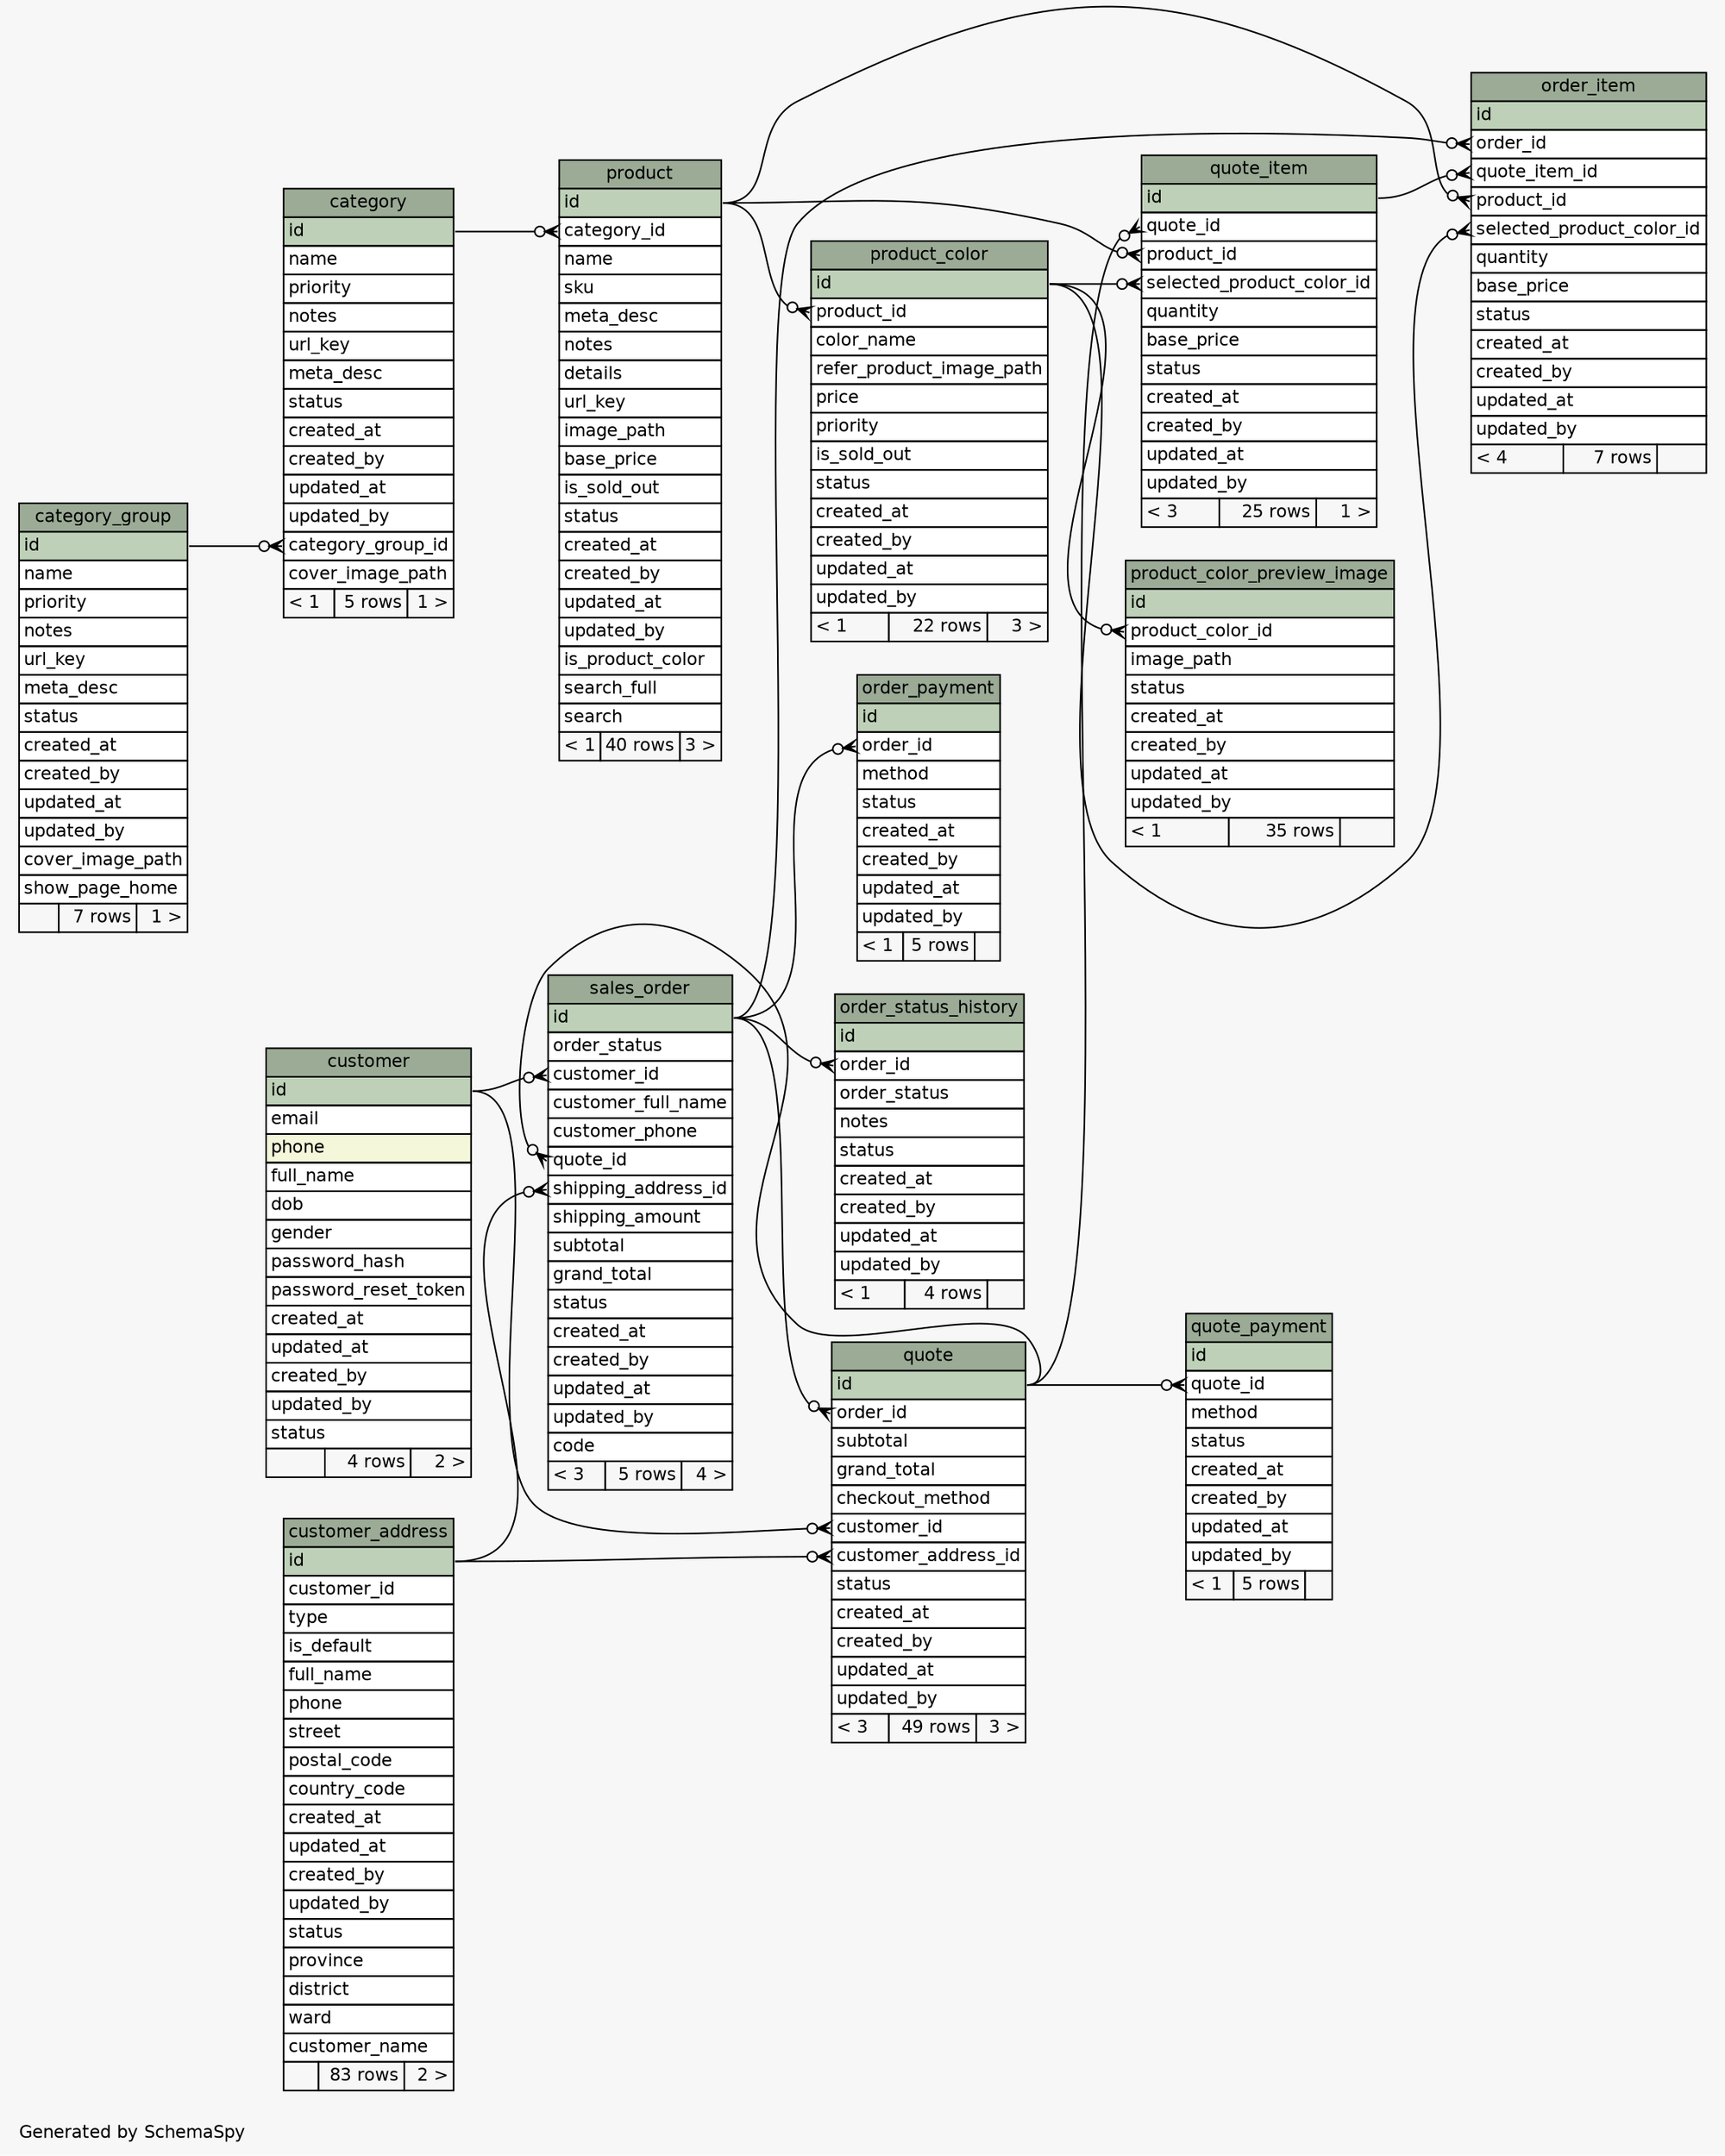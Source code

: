 // dot 2.38.0 on Linux 4.4.0-78-generic
// SchemaSpy rev 590
digraph "largeRelationshipsDiagram" {
  graph [
    rankdir="RL"
    bgcolor="#f7f7f7"
    label="\nGenerated by SchemaSpy"
    labeljust="l"
    nodesep="0.18"
    ranksep="0.46"
    fontname="Helvetica"
    fontsize="11"
  ];
  node [
    fontname="Helvetica"
    fontsize="11"
    shape="plaintext"
  ];
  edge [
    arrowsize="0.8"
  ];
  "category" [
    label=<
    <TABLE BORDER="0" CELLBORDER="1" CELLSPACING="0" BGCOLOR="#ffffff">
      <TR><TD COLSPAN="3" BGCOLOR="#9bab96" ALIGN="CENTER">category</TD></TR>
      <TR><TD PORT="id" COLSPAN="3" BGCOLOR="#bed1b8" ALIGN="LEFT">id</TD></TR>
      <TR><TD PORT="name" COLSPAN="3" ALIGN="LEFT">name</TD></TR>
      <TR><TD PORT="priority" COLSPAN="3" ALIGN="LEFT">priority</TD></TR>
      <TR><TD PORT="notes" COLSPAN="3" ALIGN="LEFT">notes</TD></TR>
      <TR><TD PORT="url_key" COLSPAN="3" ALIGN="LEFT">url_key</TD></TR>
      <TR><TD PORT="meta_desc" COLSPAN="3" ALIGN="LEFT">meta_desc</TD></TR>
      <TR><TD PORT="status" COLSPAN="3" ALIGN="LEFT">status</TD></TR>
      <TR><TD PORT="created_at" COLSPAN="3" ALIGN="LEFT">created_at</TD></TR>
      <TR><TD PORT="created_by" COLSPAN="3" ALIGN="LEFT">created_by</TD></TR>
      <TR><TD PORT="updated_at" COLSPAN="3" ALIGN="LEFT">updated_at</TD></TR>
      <TR><TD PORT="updated_by" COLSPAN="3" ALIGN="LEFT">updated_by</TD></TR>
      <TR><TD PORT="category_group_id" COLSPAN="3" ALIGN="LEFT">category_group_id</TD></TR>
      <TR><TD PORT="cover_image_path" COLSPAN="3" ALIGN="LEFT">cover_image_path</TD></TR>
      <TR><TD ALIGN="LEFT" BGCOLOR="#f7f7f7">&lt; 1</TD><TD ALIGN="RIGHT" BGCOLOR="#f7f7f7">5 rows</TD><TD ALIGN="RIGHT" BGCOLOR="#f7f7f7">1 &gt;</TD></TR>
    </TABLE>>
    URL="tables/category.html"
    tooltip="category"
  ];
  "category_group" [
    label=<
    <TABLE BORDER="0" CELLBORDER="1" CELLSPACING="0" BGCOLOR="#ffffff">
      <TR><TD COLSPAN="3" BGCOLOR="#9bab96" ALIGN="CENTER">category_group</TD></TR>
      <TR><TD PORT="id" COLSPAN="3" BGCOLOR="#bed1b8" ALIGN="LEFT">id</TD></TR>
      <TR><TD PORT="name" COLSPAN="3" ALIGN="LEFT">name</TD></TR>
      <TR><TD PORT="priority" COLSPAN="3" ALIGN="LEFT">priority</TD></TR>
      <TR><TD PORT="notes" COLSPAN="3" ALIGN="LEFT">notes</TD></TR>
      <TR><TD PORT="url_key" COLSPAN="3" ALIGN="LEFT">url_key</TD></TR>
      <TR><TD PORT="meta_desc" COLSPAN="3" ALIGN="LEFT">meta_desc</TD></TR>
      <TR><TD PORT="status" COLSPAN="3" ALIGN="LEFT">status</TD></TR>
      <TR><TD PORT="created_at" COLSPAN="3" ALIGN="LEFT">created_at</TD></TR>
      <TR><TD PORT="created_by" COLSPAN="3" ALIGN="LEFT">created_by</TD></TR>
      <TR><TD PORT="updated_at" COLSPAN="3" ALIGN="LEFT">updated_at</TD></TR>
      <TR><TD PORT="updated_by" COLSPAN="3" ALIGN="LEFT">updated_by</TD></TR>
      <TR><TD PORT="cover_image_path" COLSPAN="3" ALIGN="LEFT">cover_image_path</TD></TR>
      <TR><TD PORT="show_page_home" COLSPAN="3" ALIGN="LEFT">show_page_home</TD></TR>
      <TR><TD ALIGN="LEFT" BGCOLOR="#f7f7f7">  </TD><TD ALIGN="RIGHT" BGCOLOR="#f7f7f7">7 rows</TD><TD ALIGN="RIGHT" BGCOLOR="#f7f7f7">1 &gt;</TD></TR>
    </TABLE>>
    URL="tables/category_group.html"
    tooltip="category_group"
  ];
  "customer" [
    label=<
    <TABLE BORDER="0" CELLBORDER="1" CELLSPACING="0" BGCOLOR="#ffffff">
      <TR><TD COLSPAN="3" BGCOLOR="#9bab96" ALIGN="CENTER">customer</TD></TR>
      <TR><TD PORT="id" COLSPAN="3" BGCOLOR="#bed1b8" ALIGN="LEFT">id</TD></TR>
      <TR><TD PORT="email" COLSPAN="3" ALIGN="LEFT">email</TD></TR>
      <TR><TD PORT="phone" COLSPAN="3" BGCOLOR="#f4f7da" ALIGN="LEFT">phone</TD></TR>
      <TR><TD PORT="full_name" COLSPAN="3" ALIGN="LEFT">full_name</TD></TR>
      <TR><TD PORT="dob" COLSPAN="3" ALIGN="LEFT">dob</TD></TR>
      <TR><TD PORT="gender" COLSPAN="3" ALIGN="LEFT">gender</TD></TR>
      <TR><TD PORT="password_hash" COLSPAN="3" ALIGN="LEFT">password_hash</TD></TR>
      <TR><TD PORT="password_reset_token" COLSPAN="3" ALIGN="LEFT">password_reset_token</TD></TR>
      <TR><TD PORT="created_at" COLSPAN="3" ALIGN="LEFT">created_at</TD></TR>
      <TR><TD PORT="updated_at" COLSPAN="3" ALIGN="LEFT">updated_at</TD></TR>
      <TR><TD PORT="created_by" COLSPAN="3" ALIGN="LEFT">created_by</TD></TR>
      <TR><TD PORT="updated_by" COLSPAN="3" ALIGN="LEFT">updated_by</TD></TR>
      <TR><TD PORT="status" COLSPAN="3" ALIGN="LEFT">status</TD></TR>
      <TR><TD ALIGN="LEFT" BGCOLOR="#f7f7f7">  </TD><TD ALIGN="RIGHT" BGCOLOR="#f7f7f7">4 rows</TD><TD ALIGN="RIGHT" BGCOLOR="#f7f7f7">2 &gt;</TD></TR>
    </TABLE>>
    URL="tables/customer.html"
    tooltip="customer"
  ];
  "customer_address" [
    label=<
    <TABLE BORDER="0" CELLBORDER="1" CELLSPACING="0" BGCOLOR="#ffffff">
      <TR><TD COLSPAN="3" BGCOLOR="#9bab96" ALIGN="CENTER">customer_address</TD></TR>
      <TR><TD PORT="id" COLSPAN="3" BGCOLOR="#bed1b8" ALIGN="LEFT">id</TD></TR>
      <TR><TD PORT="customer_id" COLSPAN="3" ALIGN="LEFT">customer_id</TD></TR>
      <TR><TD PORT="type" COLSPAN="3" ALIGN="LEFT">type</TD></TR>
      <TR><TD PORT="is_default" COLSPAN="3" ALIGN="LEFT">is_default</TD></TR>
      <TR><TD PORT="full_name" COLSPAN="3" ALIGN="LEFT">full_name</TD></TR>
      <TR><TD PORT="phone" COLSPAN="3" ALIGN="LEFT">phone</TD></TR>
      <TR><TD PORT="street" COLSPAN="3" ALIGN="LEFT">street</TD></TR>
      <TR><TD PORT="postal_code" COLSPAN="3" ALIGN="LEFT">postal_code</TD></TR>
      <TR><TD PORT="country_code" COLSPAN="3" ALIGN="LEFT">country_code</TD></TR>
      <TR><TD PORT="created_at" COLSPAN="3" ALIGN="LEFT">created_at</TD></TR>
      <TR><TD PORT="updated_at" COLSPAN="3" ALIGN="LEFT">updated_at</TD></TR>
      <TR><TD PORT="created_by" COLSPAN="3" ALIGN="LEFT">created_by</TD></TR>
      <TR><TD PORT="updated_by" COLSPAN="3" ALIGN="LEFT">updated_by</TD></TR>
      <TR><TD PORT="status" COLSPAN="3" ALIGN="LEFT">status</TD></TR>
      <TR><TD PORT="province" COLSPAN="3" ALIGN="LEFT">province</TD></TR>
      <TR><TD PORT="district" COLSPAN="3" ALIGN="LEFT">district</TD></TR>
      <TR><TD PORT="ward" COLSPAN="3" ALIGN="LEFT">ward</TD></TR>
      <TR><TD PORT="customer_name" COLSPAN="3" ALIGN="LEFT">customer_name</TD></TR>
      <TR><TD ALIGN="LEFT" BGCOLOR="#f7f7f7">  </TD><TD ALIGN="RIGHT" BGCOLOR="#f7f7f7">83 rows</TD><TD ALIGN="RIGHT" BGCOLOR="#f7f7f7">2 &gt;</TD></TR>
    </TABLE>>
    URL="tables/customer_address.html"
    tooltip="customer_address"
  ];
  "order_item" [
    label=<
    <TABLE BORDER="0" CELLBORDER="1" CELLSPACING="0" BGCOLOR="#ffffff">
      <TR><TD COLSPAN="3" BGCOLOR="#9bab96" ALIGN="CENTER">order_item</TD></TR>
      <TR><TD PORT="id" COLSPAN="3" BGCOLOR="#bed1b8" ALIGN="LEFT">id</TD></TR>
      <TR><TD PORT="order_id" COLSPAN="3" ALIGN="LEFT">order_id</TD></TR>
      <TR><TD PORT="quote_item_id" COLSPAN="3" ALIGN="LEFT">quote_item_id</TD></TR>
      <TR><TD PORT="product_id" COLSPAN="3" ALIGN="LEFT">product_id</TD></TR>
      <TR><TD PORT="selected_product_color_id" COLSPAN="3" ALIGN="LEFT">selected_product_color_id</TD></TR>
      <TR><TD PORT="quantity" COLSPAN="3" ALIGN="LEFT">quantity</TD></TR>
      <TR><TD PORT="base_price" COLSPAN="3" ALIGN="LEFT">base_price</TD></TR>
      <TR><TD PORT="status" COLSPAN="3" ALIGN="LEFT">status</TD></TR>
      <TR><TD PORT="created_at" COLSPAN="3" ALIGN="LEFT">created_at</TD></TR>
      <TR><TD PORT="created_by" COLSPAN="3" ALIGN="LEFT">created_by</TD></TR>
      <TR><TD PORT="updated_at" COLSPAN="3" ALIGN="LEFT">updated_at</TD></TR>
      <TR><TD PORT="updated_by" COLSPAN="3" ALIGN="LEFT">updated_by</TD></TR>
      <TR><TD ALIGN="LEFT" BGCOLOR="#f7f7f7">&lt; 4</TD><TD ALIGN="RIGHT" BGCOLOR="#f7f7f7">7 rows</TD><TD ALIGN="RIGHT" BGCOLOR="#f7f7f7">  </TD></TR>
    </TABLE>>
    URL="tables/order_item.html"
    tooltip="order_item"
  ];
  "order_payment" [
    label=<
    <TABLE BORDER="0" CELLBORDER="1" CELLSPACING="0" BGCOLOR="#ffffff">
      <TR><TD COLSPAN="3" BGCOLOR="#9bab96" ALIGN="CENTER">order_payment</TD></TR>
      <TR><TD PORT="id" COLSPAN="3" BGCOLOR="#bed1b8" ALIGN="LEFT">id</TD></TR>
      <TR><TD PORT="order_id" COLSPAN="3" ALIGN="LEFT">order_id</TD></TR>
      <TR><TD PORT="method" COLSPAN="3" ALIGN="LEFT">method</TD></TR>
      <TR><TD PORT="status" COLSPAN="3" ALIGN="LEFT">status</TD></TR>
      <TR><TD PORT="created_at" COLSPAN="3" ALIGN="LEFT">created_at</TD></TR>
      <TR><TD PORT="created_by" COLSPAN="3" ALIGN="LEFT">created_by</TD></TR>
      <TR><TD PORT="updated_at" COLSPAN="3" ALIGN="LEFT">updated_at</TD></TR>
      <TR><TD PORT="updated_by" COLSPAN="3" ALIGN="LEFT">updated_by</TD></TR>
      <TR><TD ALIGN="LEFT" BGCOLOR="#f7f7f7">&lt; 1</TD><TD ALIGN="RIGHT" BGCOLOR="#f7f7f7">5 rows</TD><TD ALIGN="RIGHT" BGCOLOR="#f7f7f7">  </TD></TR>
    </TABLE>>
    URL="tables/order_payment.html"
    tooltip="order_payment"
  ];
  "order_status_history" [
    label=<
    <TABLE BORDER="0" CELLBORDER="1" CELLSPACING="0" BGCOLOR="#ffffff">
      <TR><TD COLSPAN="3" BGCOLOR="#9bab96" ALIGN="CENTER">order_status_history</TD></TR>
      <TR><TD PORT="id" COLSPAN="3" BGCOLOR="#bed1b8" ALIGN="LEFT">id</TD></TR>
      <TR><TD PORT="order_id" COLSPAN="3" ALIGN="LEFT">order_id</TD></TR>
      <TR><TD PORT="order_status" COLSPAN="3" ALIGN="LEFT">order_status</TD></TR>
      <TR><TD PORT="notes" COLSPAN="3" ALIGN="LEFT">notes</TD></TR>
      <TR><TD PORT="status" COLSPAN="3" ALIGN="LEFT">status</TD></TR>
      <TR><TD PORT="created_at" COLSPAN="3" ALIGN="LEFT">created_at</TD></TR>
      <TR><TD PORT="created_by" COLSPAN="3" ALIGN="LEFT">created_by</TD></TR>
      <TR><TD PORT="updated_at" COLSPAN="3" ALIGN="LEFT">updated_at</TD></TR>
      <TR><TD PORT="updated_by" COLSPAN="3" ALIGN="LEFT">updated_by</TD></TR>
      <TR><TD ALIGN="LEFT" BGCOLOR="#f7f7f7">&lt; 1</TD><TD ALIGN="RIGHT" BGCOLOR="#f7f7f7">4 rows</TD><TD ALIGN="RIGHT" BGCOLOR="#f7f7f7">  </TD></TR>
    </TABLE>>
    URL="tables/order_status_history.html"
    tooltip="order_status_history"
  ];
  "product" [
    label=<
    <TABLE BORDER="0" CELLBORDER="1" CELLSPACING="0" BGCOLOR="#ffffff">
      <TR><TD COLSPAN="3" BGCOLOR="#9bab96" ALIGN="CENTER">product</TD></TR>
      <TR><TD PORT="id" COLSPAN="3" BGCOLOR="#bed1b8" ALIGN="LEFT">id</TD></TR>
      <TR><TD PORT="category_id" COLSPAN="3" ALIGN="LEFT">category_id</TD></TR>
      <TR><TD PORT="name" COLSPAN="3" ALIGN="LEFT">name</TD></TR>
      <TR><TD PORT="sku" COLSPAN="3" ALIGN="LEFT">sku</TD></TR>
      <TR><TD PORT="meta_desc" COLSPAN="3" ALIGN="LEFT">meta_desc</TD></TR>
      <TR><TD PORT="notes" COLSPAN="3" ALIGN="LEFT">notes</TD></TR>
      <TR><TD PORT="details" COLSPAN="3" ALIGN="LEFT">details</TD></TR>
      <TR><TD PORT="url_key" COLSPAN="3" ALIGN="LEFT">url_key</TD></TR>
      <TR><TD PORT="image_path" COLSPAN="3" ALIGN="LEFT">image_path</TD></TR>
      <TR><TD PORT="base_price" COLSPAN="3" ALIGN="LEFT">base_price</TD></TR>
      <TR><TD PORT="is_sold_out" COLSPAN="3" ALIGN="LEFT">is_sold_out</TD></TR>
      <TR><TD PORT="status" COLSPAN="3" ALIGN="LEFT">status</TD></TR>
      <TR><TD PORT="created_at" COLSPAN="3" ALIGN="LEFT">created_at</TD></TR>
      <TR><TD PORT="created_by" COLSPAN="3" ALIGN="LEFT">created_by</TD></TR>
      <TR><TD PORT="updated_at" COLSPAN="3" ALIGN="LEFT">updated_at</TD></TR>
      <TR><TD PORT="updated_by" COLSPAN="3" ALIGN="LEFT">updated_by</TD></TR>
      <TR><TD PORT="is_product_color" COLSPAN="3" ALIGN="LEFT">is_product_color</TD></TR>
      <TR><TD PORT="search_full" COLSPAN="3" ALIGN="LEFT">search_full</TD></TR>
      <TR><TD PORT="search" COLSPAN="3" ALIGN="LEFT">search</TD></TR>
      <TR><TD ALIGN="LEFT" BGCOLOR="#f7f7f7">&lt; 1</TD><TD ALIGN="RIGHT" BGCOLOR="#f7f7f7">40 rows</TD><TD ALIGN="RIGHT" BGCOLOR="#f7f7f7">3 &gt;</TD></TR>
    </TABLE>>
    URL="tables/product.html"
    tooltip="product"
  ];
  "product_color" [
    label=<
    <TABLE BORDER="0" CELLBORDER="1" CELLSPACING="0" BGCOLOR="#ffffff">
      <TR><TD COLSPAN="3" BGCOLOR="#9bab96" ALIGN="CENTER">product_color</TD></TR>
      <TR><TD PORT="id" COLSPAN="3" BGCOLOR="#bed1b8" ALIGN="LEFT">id</TD></TR>
      <TR><TD PORT="product_id" COLSPAN="3" ALIGN="LEFT">product_id</TD></TR>
      <TR><TD PORT="color_name" COLSPAN="3" ALIGN="LEFT">color_name</TD></TR>
      <TR><TD PORT="refer_product_image_path" COLSPAN="3" ALIGN="LEFT">refer_product_image_path</TD></TR>
      <TR><TD PORT="price" COLSPAN="3" ALIGN="LEFT">price</TD></TR>
      <TR><TD PORT="priority" COLSPAN="3" ALIGN="LEFT">priority</TD></TR>
      <TR><TD PORT="is_sold_out" COLSPAN="3" ALIGN="LEFT">is_sold_out</TD></TR>
      <TR><TD PORT="status" COLSPAN="3" ALIGN="LEFT">status</TD></TR>
      <TR><TD PORT="created_at" COLSPAN="3" ALIGN="LEFT">created_at</TD></TR>
      <TR><TD PORT="created_by" COLSPAN="3" ALIGN="LEFT">created_by</TD></TR>
      <TR><TD PORT="updated_at" COLSPAN="3" ALIGN="LEFT">updated_at</TD></TR>
      <TR><TD PORT="updated_by" COLSPAN="3" ALIGN="LEFT">updated_by</TD></TR>
      <TR><TD ALIGN="LEFT" BGCOLOR="#f7f7f7">&lt; 1</TD><TD ALIGN="RIGHT" BGCOLOR="#f7f7f7">22 rows</TD><TD ALIGN="RIGHT" BGCOLOR="#f7f7f7">3 &gt;</TD></TR>
    </TABLE>>
    URL="tables/product_color.html"
    tooltip="product_color"
  ];
  "product_color_preview_image" [
    label=<
    <TABLE BORDER="0" CELLBORDER="1" CELLSPACING="0" BGCOLOR="#ffffff">
      <TR><TD COLSPAN="3" BGCOLOR="#9bab96" ALIGN="CENTER">product_color_preview_image</TD></TR>
      <TR><TD PORT="id" COLSPAN="3" BGCOLOR="#bed1b8" ALIGN="LEFT">id</TD></TR>
      <TR><TD PORT="product_color_id" COLSPAN="3" ALIGN="LEFT">product_color_id</TD></TR>
      <TR><TD PORT="image_path" COLSPAN="3" ALIGN="LEFT">image_path</TD></TR>
      <TR><TD PORT="status" COLSPAN="3" ALIGN="LEFT">status</TD></TR>
      <TR><TD PORT="created_at" COLSPAN="3" ALIGN="LEFT">created_at</TD></TR>
      <TR><TD PORT="created_by" COLSPAN="3" ALIGN="LEFT">created_by</TD></TR>
      <TR><TD PORT="updated_at" COLSPAN="3" ALIGN="LEFT">updated_at</TD></TR>
      <TR><TD PORT="updated_by" COLSPAN="3" ALIGN="LEFT">updated_by</TD></TR>
      <TR><TD ALIGN="LEFT" BGCOLOR="#f7f7f7">&lt; 1</TD><TD ALIGN="RIGHT" BGCOLOR="#f7f7f7">35 rows</TD><TD ALIGN="RIGHT" BGCOLOR="#f7f7f7">  </TD></TR>
    </TABLE>>
    URL="tables/product_color_preview_image.html"
    tooltip="product_color_preview_image"
  ];
  "quote" [
    label=<
    <TABLE BORDER="0" CELLBORDER="1" CELLSPACING="0" BGCOLOR="#ffffff">
      <TR><TD COLSPAN="3" BGCOLOR="#9bab96" ALIGN="CENTER">quote</TD></TR>
      <TR><TD PORT="id" COLSPAN="3" BGCOLOR="#bed1b8" ALIGN="LEFT">id</TD></TR>
      <TR><TD PORT="order_id" COLSPAN="3" ALIGN="LEFT">order_id</TD></TR>
      <TR><TD PORT="subtotal" COLSPAN="3" ALIGN="LEFT">subtotal</TD></TR>
      <TR><TD PORT="grand_total" COLSPAN="3" ALIGN="LEFT">grand_total</TD></TR>
      <TR><TD PORT="checkout_method" COLSPAN="3" ALIGN="LEFT">checkout_method</TD></TR>
      <TR><TD PORT="customer_id" COLSPAN="3" ALIGN="LEFT">customer_id</TD></TR>
      <TR><TD PORT="customer_address_id" COLSPAN="3" ALIGN="LEFT">customer_address_id</TD></TR>
      <TR><TD PORT="status" COLSPAN="3" ALIGN="LEFT">status</TD></TR>
      <TR><TD PORT="created_at" COLSPAN="3" ALIGN="LEFT">created_at</TD></TR>
      <TR><TD PORT="created_by" COLSPAN="3" ALIGN="LEFT">created_by</TD></TR>
      <TR><TD PORT="updated_at" COLSPAN="3" ALIGN="LEFT">updated_at</TD></TR>
      <TR><TD PORT="updated_by" COLSPAN="3" ALIGN="LEFT">updated_by</TD></TR>
      <TR><TD ALIGN="LEFT" BGCOLOR="#f7f7f7">&lt; 3</TD><TD ALIGN="RIGHT" BGCOLOR="#f7f7f7">49 rows</TD><TD ALIGN="RIGHT" BGCOLOR="#f7f7f7">3 &gt;</TD></TR>
    </TABLE>>
    URL="tables/quote.html"
    tooltip="quote"
  ];
  "quote_item" [
    label=<
    <TABLE BORDER="0" CELLBORDER="1" CELLSPACING="0" BGCOLOR="#ffffff">
      <TR><TD COLSPAN="3" BGCOLOR="#9bab96" ALIGN="CENTER">quote_item</TD></TR>
      <TR><TD PORT="id" COLSPAN="3" BGCOLOR="#bed1b8" ALIGN="LEFT">id</TD></TR>
      <TR><TD PORT="quote_id" COLSPAN="3" ALIGN="LEFT">quote_id</TD></TR>
      <TR><TD PORT="product_id" COLSPAN="3" ALIGN="LEFT">product_id</TD></TR>
      <TR><TD PORT="selected_product_color_id" COLSPAN="3" ALIGN="LEFT">selected_product_color_id</TD></TR>
      <TR><TD PORT="quantity" COLSPAN="3" ALIGN="LEFT">quantity</TD></TR>
      <TR><TD PORT="base_price" COLSPAN="3" ALIGN="LEFT">base_price</TD></TR>
      <TR><TD PORT="status" COLSPAN="3" ALIGN="LEFT">status</TD></TR>
      <TR><TD PORT="created_at" COLSPAN="3" ALIGN="LEFT">created_at</TD></TR>
      <TR><TD PORT="created_by" COLSPAN="3" ALIGN="LEFT">created_by</TD></TR>
      <TR><TD PORT="updated_at" COLSPAN="3" ALIGN="LEFT">updated_at</TD></TR>
      <TR><TD PORT="updated_by" COLSPAN="3" ALIGN="LEFT">updated_by</TD></TR>
      <TR><TD ALIGN="LEFT" BGCOLOR="#f7f7f7">&lt; 3</TD><TD ALIGN="RIGHT" BGCOLOR="#f7f7f7">25 rows</TD><TD ALIGN="RIGHT" BGCOLOR="#f7f7f7">1 &gt;</TD></TR>
    </TABLE>>
    URL="tables/quote_item.html"
    tooltip="quote_item"
  ];
  "quote_payment" [
    label=<
    <TABLE BORDER="0" CELLBORDER="1" CELLSPACING="0" BGCOLOR="#ffffff">
      <TR><TD COLSPAN="3" BGCOLOR="#9bab96" ALIGN="CENTER">quote_payment</TD></TR>
      <TR><TD PORT="id" COLSPAN="3" BGCOLOR="#bed1b8" ALIGN="LEFT">id</TD></TR>
      <TR><TD PORT="quote_id" COLSPAN="3" ALIGN="LEFT">quote_id</TD></TR>
      <TR><TD PORT="method" COLSPAN="3" ALIGN="LEFT">method</TD></TR>
      <TR><TD PORT="status" COLSPAN="3" ALIGN="LEFT">status</TD></TR>
      <TR><TD PORT="created_at" COLSPAN="3" ALIGN="LEFT">created_at</TD></TR>
      <TR><TD PORT="created_by" COLSPAN="3" ALIGN="LEFT">created_by</TD></TR>
      <TR><TD PORT="updated_at" COLSPAN="3" ALIGN="LEFT">updated_at</TD></TR>
      <TR><TD PORT="updated_by" COLSPAN="3" ALIGN="LEFT">updated_by</TD></TR>
      <TR><TD ALIGN="LEFT" BGCOLOR="#f7f7f7">&lt; 1</TD><TD ALIGN="RIGHT" BGCOLOR="#f7f7f7">5 rows</TD><TD ALIGN="RIGHT" BGCOLOR="#f7f7f7">  </TD></TR>
    </TABLE>>
    URL="tables/quote_payment.html"
    tooltip="quote_payment"
  ];
  "sales_order" [
    label=<
    <TABLE BORDER="0" CELLBORDER="1" CELLSPACING="0" BGCOLOR="#ffffff">
      <TR><TD COLSPAN="3" BGCOLOR="#9bab96" ALIGN="CENTER">sales_order</TD></TR>
      <TR><TD PORT="id" COLSPAN="3" BGCOLOR="#bed1b8" ALIGN="LEFT">id</TD></TR>
      <TR><TD PORT="order_status" COLSPAN="3" ALIGN="LEFT">order_status</TD></TR>
      <TR><TD PORT="customer_id" COLSPAN="3" ALIGN="LEFT">customer_id</TD></TR>
      <TR><TD PORT="customer_full_name" COLSPAN="3" ALIGN="LEFT">customer_full_name</TD></TR>
      <TR><TD PORT="customer_phone" COLSPAN="3" ALIGN="LEFT">customer_phone</TD></TR>
      <TR><TD PORT="quote_id" COLSPAN="3" ALIGN="LEFT">quote_id</TD></TR>
      <TR><TD PORT="shipping_address_id" COLSPAN="3" ALIGN="LEFT">shipping_address_id</TD></TR>
      <TR><TD PORT="shipping_amount" COLSPAN="3" ALIGN="LEFT">shipping_amount</TD></TR>
      <TR><TD PORT="subtotal" COLSPAN="3" ALIGN="LEFT">subtotal</TD></TR>
      <TR><TD PORT="grand_total" COLSPAN="3" ALIGN="LEFT">grand_total</TD></TR>
      <TR><TD PORT="status" COLSPAN="3" ALIGN="LEFT">status</TD></TR>
      <TR><TD PORT="created_at" COLSPAN="3" ALIGN="LEFT">created_at</TD></TR>
      <TR><TD PORT="created_by" COLSPAN="3" ALIGN="LEFT">created_by</TD></TR>
      <TR><TD PORT="updated_at" COLSPAN="3" ALIGN="LEFT">updated_at</TD></TR>
      <TR><TD PORT="updated_by" COLSPAN="3" ALIGN="LEFT">updated_by</TD></TR>
      <TR><TD PORT="code" COLSPAN="3" ALIGN="LEFT">code</TD></TR>
      <TR><TD ALIGN="LEFT" BGCOLOR="#f7f7f7">&lt; 3</TD><TD ALIGN="RIGHT" BGCOLOR="#f7f7f7">5 rows</TD><TD ALIGN="RIGHT" BGCOLOR="#f7f7f7">4 &gt;</TD></TR>
    </TABLE>>
    URL="tables/sales_order.html"
    tooltip="sales_order"
  ];
  "category":"category_group_id":w -> "category_group":"id":e [arrowhead=none dir=back arrowtail=crowodot];
  "order_item":"order_id":w -> "sales_order":"id":e [arrowhead=none dir=back arrowtail=crowodot];
  "order_item":"product_id":w -> "product":"id":e [arrowhead=none dir=back arrowtail=crowodot];
  "order_item":"quote_item_id":w -> "quote_item":"id":e [arrowhead=none dir=back arrowtail=crowodot];
  "order_item":"selected_product_color_id":w -> "product_color":"id":e [arrowhead=none dir=back arrowtail=crowodot];
  "order_payment":"order_id":w -> "sales_order":"id":e [arrowhead=none dir=back arrowtail=crowodot];
  "order_status_history":"order_id":w -> "sales_order":"id":e [arrowhead=none dir=back arrowtail=crowodot];
  "product":"category_id":w -> "category":"id":e [arrowhead=none dir=back arrowtail=crowodot];
  "product_color":"product_id":w -> "product":"id":e [arrowhead=none dir=back arrowtail=crowodot];
  "product_color_preview_image":"product_color_id":w -> "product_color":"id":e [arrowhead=none dir=back arrowtail=crowodot];
  "quote":"customer_address_id":w -> "customer_address":"id":e [arrowhead=none dir=back arrowtail=crowodot];
  "quote":"customer_id":w -> "customer":"id":e [arrowhead=none dir=back arrowtail=crowodot];
  "quote":"order_id":w -> "sales_order":"id":e [arrowhead=none dir=back arrowtail=crowodot];
  "quote_item":"product_id":w -> "product":"id":e [arrowhead=none dir=back arrowtail=crowodot];
  "quote_item":"quote_id":w -> "quote":"id":e [arrowhead=none dir=back arrowtail=crowodot];
  "quote_item":"selected_product_color_id":w -> "product_color":"id":e [arrowhead=none dir=back arrowtail=crowodot];
  "quote_payment":"quote_id":w -> "quote":"id":e [arrowhead=none dir=back arrowtail=crowodot];
  "sales_order":"customer_id":w -> "customer":"id":e [arrowhead=none dir=back arrowtail=crowodot];
  "sales_order":"quote_id":w -> "quote":"id":e [arrowhead=none dir=back arrowtail=crowodot];
  "sales_order":"shipping_address_id":w -> "customer_address":"id":e [arrowhead=none dir=back arrowtail=crowodot];
}
